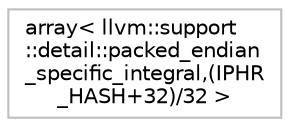 digraph "Graphical Class Hierarchy"
{
 // LATEX_PDF_SIZE
  bgcolor="transparent";
  edge [fontname="Helvetica",fontsize="10",labelfontname="Helvetica",labelfontsize="10"];
  node [fontname="Helvetica",fontsize="10",shape=record];
  rankdir="LR";
  Node0 [label="array\< llvm::support\l::detail::packed_endian\l_specific_integral,(IPHR\l_HASH+32)/32 \>",height=0.2,width=0.4,color="grey75",tooltip=" "];
}
